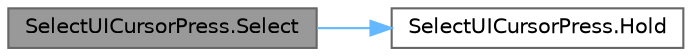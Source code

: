 digraph "SelectUICursorPress.Select"
{
 // LATEX_PDF_SIZE
  bgcolor="transparent";
  edge [fontname=Helvetica,fontsize=10,labelfontname=Helvetica,labelfontsize=10];
  node [fontname=Helvetica,fontsize=10,shape=box,height=0.2,width=0.4];
  rankdir="LR";
  Node1 [id="Node000001",label="SelectUICursorPress.Select",height=0.2,width=0.4,color="gray40", fillcolor="grey60", style="filled", fontcolor="black",tooltip=" "];
  Node1 -> Node2 [id="edge1_Node000001_Node000002",color="steelblue1",style="solid",tooltip=" "];
  Node2 [id="Node000002",label="SelectUICursorPress.Hold",height=0.2,width=0.4,color="grey40", fillcolor="white", style="filled",URL="$class_select_u_i_cursor_press.html#a55bef372ba2a638525d340d00c10bae9",tooltip=" "];
}
